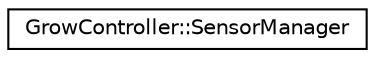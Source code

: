 digraph "Gráfico de Hierarquia de Classes"
{
 // LATEX_PDF_SIZE
  edge [fontname="Helvetica",fontsize="10",labelfontname="Helvetica",labelfontsize="10"];
  node [fontname="Helvetica",fontsize="10",shape=record];
  rankdir="LR";
  Node0 [label="GrowController::SensorManager",height=0.2,width=0.4,color="black", fillcolor="white", style="filled",URL="$classGrowController_1_1SensorManager.html",tooltip="Gerencia a leitura de sensores (DHT, Solo), cálculo de VPD, e armazena os resultados em cache...."];
}
